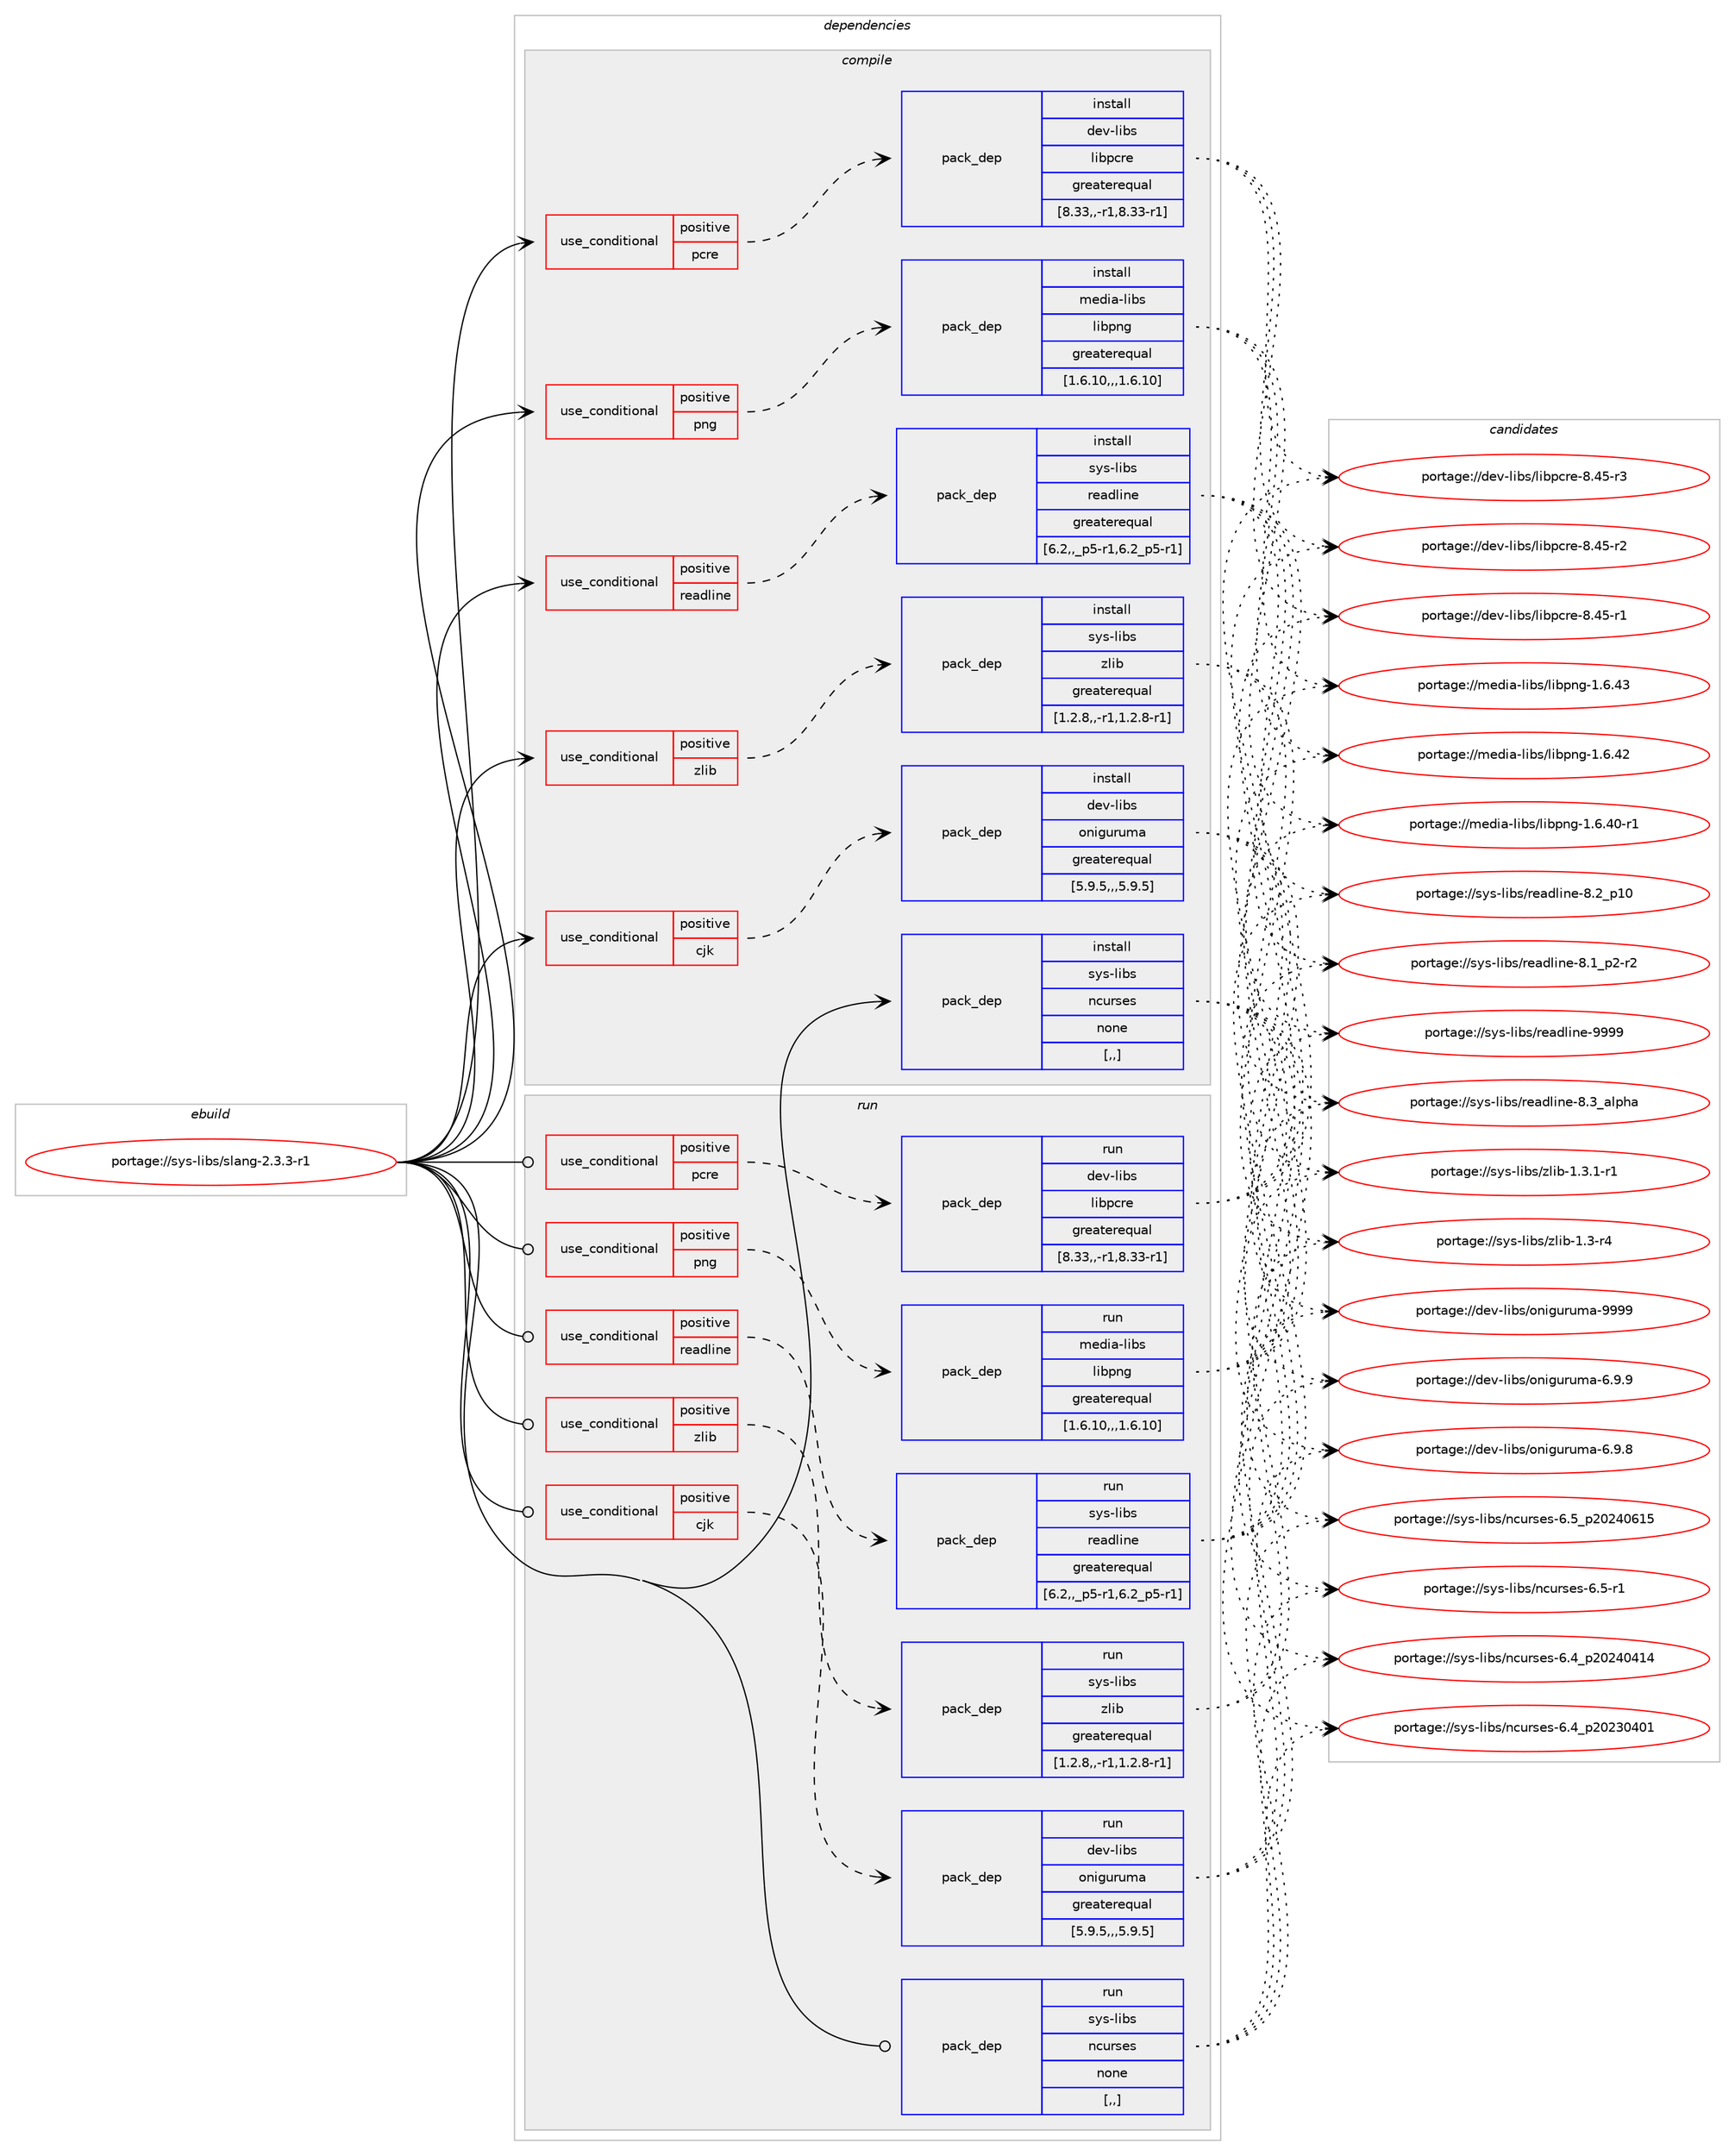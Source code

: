 digraph prolog {

# *************
# Graph options
# *************

newrank=true;
concentrate=true;
compound=true;
graph [rankdir=LR,fontname=Helvetica,fontsize=10,ranksep=1.5];#, ranksep=2.5, nodesep=0.2];
edge  [arrowhead=vee];
node  [fontname=Helvetica,fontsize=10];

# **********
# The ebuild
# **********

subgraph cluster_leftcol {
color=gray;
label=<<i>ebuild</i>>;
id [label="portage://sys-libs/slang-2.3.3-r1", color=red, width=4, href="../sys-libs/slang-2.3.3-r1.svg"];
}

# ****************
# The dependencies
# ****************

subgraph cluster_midcol {
color=gray;
label=<<i>dependencies</i>>;
subgraph cluster_compile {
fillcolor="#eeeeee";
style=filled;
label=<<i>compile</i>>;
subgraph cond117983 {
dependency442176 [label=<<TABLE BORDER="0" CELLBORDER="1" CELLSPACING="0" CELLPADDING="4"><TR><TD ROWSPAN="3" CELLPADDING="10">use_conditional</TD></TR><TR><TD>positive</TD></TR><TR><TD>cjk</TD></TR></TABLE>>, shape=none, color=red];
subgraph pack321195 {
dependency442177 [label=<<TABLE BORDER="0" CELLBORDER="1" CELLSPACING="0" CELLPADDING="4" WIDTH="220"><TR><TD ROWSPAN="6" CELLPADDING="30">pack_dep</TD></TR><TR><TD WIDTH="110">install</TD></TR><TR><TD>dev-libs</TD></TR><TR><TD>oniguruma</TD></TR><TR><TD>greaterequal</TD></TR><TR><TD>[5.9.5,,,5.9.5]</TD></TR></TABLE>>, shape=none, color=blue];
}
dependency442176:e -> dependency442177:w [weight=20,style="dashed",arrowhead="vee"];
}
id:e -> dependency442176:w [weight=20,style="solid",arrowhead="vee"];
subgraph cond117984 {
dependency442178 [label=<<TABLE BORDER="0" CELLBORDER="1" CELLSPACING="0" CELLPADDING="4"><TR><TD ROWSPAN="3" CELLPADDING="10">use_conditional</TD></TR><TR><TD>positive</TD></TR><TR><TD>pcre</TD></TR></TABLE>>, shape=none, color=red];
subgraph pack321196 {
dependency442179 [label=<<TABLE BORDER="0" CELLBORDER="1" CELLSPACING="0" CELLPADDING="4" WIDTH="220"><TR><TD ROWSPAN="6" CELLPADDING="30">pack_dep</TD></TR><TR><TD WIDTH="110">install</TD></TR><TR><TD>dev-libs</TD></TR><TR><TD>libpcre</TD></TR><TR><TD>greaterequal</TD></TR><TR><TD>[8.33,,-r1,8.33-r1]</TD></TR></TABLE>>, shape=none, color=blue];
}
dependency442178:e -> dependency442179:w [weight=20,style="dashed",arrowhead="vee"];
}
id:e -> dependency442178:w [weight=20,style="solid",arrowhead="vee"];
subgraph cond117985 {
dependency442180 [label=<<TABLE BORDER="0" CELLBORDER="1" CELLSPACING="0" CELLPADDING="4"><TR><TD ROWSPAN="3" CELLPADDING="10">use_conditional</TD></TR><TR><TD>positive</TD></TR><TR><TD>png</TD></TR></TABLE>>, shape=none, color=red];
subgraph pack321197 {
dependency442181 [label=<<TABLE BORDER="0" CELLBORDER="1" CELLSPACING="0" CELLPADDING="4" WIDTH="220"><TR><TD ROWSPAN="6" CELLPADDING="30">pack_dep</TD></TR><TR><TD WIDTH="110">install</TD></TR><TR><TD>media-libs</TD></TR><TR><TD>libpng</TD></TR><TR><TD>greaterequal</TD></TR><TR><TD>[1.6.10,,,1.6.10]</TD></TR></TABLE>>, shape=none, color=blue];
}
dependency442180:e -> dependency442181:w [weight=20,style="dashed",arrowhead="vee"];
}
id:e -> dependency442180:w [weight=20,style="solid",arrowhead="vee"];
subgraph cond117986 {
dependency442182 [label=<<TABLE BORDER="0" CELLBORDER="1" CELLSPACING="0" CELLPADDING="4"><TR><TD ROWSPAN="3" CELLPADDING="10">use_conditional</TD></TR><TR><TD>positive</TD></TR><TR><TD>readline</TD></TR></TABLE>>, shape=none, color=red];
subgraph pack321198 {
dependency442183 [label=<<TABLE BORDER="0" CELLBORDER="1" CELLSPACING="0" CELLPADDING="4" WIDTH="220"><TR><TD ROWSPAN="6" CELLPADDING="30">pack_dep</TD></TR><TR><TD WIDTH="110">install</TD></TR><TR><TD>sys-libs</TD></TR><TR><TD>readline</TD></TR><TR><TD>greaterequal</TD></TR><TR><TD>[6.2,,_p5-r1,6.2_p5-r1]</TD></TR></TABLE>>, shape=none, color=blue];
}
dependency442182:e -> dependency442183:w [weight=20,style="dashed",arrowhead="vee"];
}
id:e -> dependency442182:w [weight=20,style="solid",arrowhead="vee"];
subgraph cond117987 {
dependency442184 [label=<<TABLE BORDER="0" CELLBORDER="1" CELLSPACING="0" CELLPADDING="4"><TR><TD ROWSPAN="3" CELLPADDING="10">use_conditional</TD></TR><TR><TD>positive</TD></TR><TR><TD>zlib</TD></TR></TABLE>>, shape=none, color=red];
subgraph pack321199 {
dependency442185 [label=<<TABLE BORDER="0" CELLBORDER="1" CELLSPACING="0" CELLPADDING="4" WIDTH="220"><TR><TD ROWSPAN="6" CELLPADDING="30">pack_dep</TD></TR><TR><TD WIDTH="110">install</TD></TR><TR><TD>sys-libs</TD></TR><TR><TD>zlib</TD></TR><TR><TD>greaterequal</TD></TR><TR><TD>[1.2.8,,-r1,1.2.8-r1]</TD></TR></TABLE>>, shape=none, color=blue];
}
dependency442184:e -> dependency442185:w [weight=20,style="dashed",arrowhead="vee"];
}
id:e -> dependency442184:w [weight=20,style="solid",arrowhead="vee"];
subgraph pack321200 {
dependency442186 [label=<<TABLE BORDER="0" CELLBORDER="1" CELLSPACING="0" CELLPADDING="4" WIDTH="220"><TR><TD ROWSPAN="6" CELLPADDING="30">pack_dep</TD></TR><TR><TD WIDTH="110">install</TD></TR><TR><TD>sys-libs</TD></TR><TR><TD>ncurses</TD></TR><TR><TD>none</TD></TR><TR><TD>[,,]</TD></TR></TABLE>>, shape=none, color=blue];
}
id:e -> dependency442186:w [weight=20,style="solid",arrowhead="vee"];
}
subgraph cluster_compileandrun {
fillcolor="#eeeeee";
style=filled;
label=<<i>compile and run</i>>;
}
subgraph cluster_run {
fillcolor="#eeeeee";
style=filled;
label=<<i>run</i>>;
subgraph cond117988 {
dependency442187 [label=<<TABLE BORDER="0" CELLBORDER="1" CELLSPACING="0" CELLPADDING="4"><TR><TD ROWSPAN="3" CELLPADDING="10">use_conditional</TD></TR><TR><TD>positive</TD></TR><TR><TD>cjk</TD></TR></TABLE>>, shape=none, color=red];
subgraph pack321201 {
dependency442188 [label=<<TABLE BORDER="0" CELLBORDER="1" CELLSPACING="0" CELLPADDING="4" WIDTH="220"><TR><TD ROWSPAN="6" CELLPADDING="30">pack_dep</TD></TR><TR><TD WIDTH="110">run</TD></TR><TR><TD>dev-libs</TD></TR><TR><TD>oniguruma</TD></TR><TR><TD>greaterequal</TD></TR><TR><TD>[5.9.5,,,5.9.5]</TD></TR></TABLE>>, shape=none, color=blue];
}
dependency442187:e -> dependency442188:w [weight=20,style="dashed",arrowhead="vee"];
}
id:e -> dependency442187:w [weight=20,style="solid",arrowhead="odot"];
subgraph cond117989 {
dependency442189 [label=<<TABLE BORDER="0" CELLBORDER="1" CELLSPACING="0" CELLPADDING="4"><TR><TD ROWSPAN="3" CELLPADDING="10">use_conditional</TD></TR><TR><TD>positive</TD></TR><TR><TD>pcre</TD></TR></TABLE>>, shape=none, color=red];
subgraph pack321202 {
dependency442190 [label=<<TABLE BORDER="0" CELLBORDER="1" CELLSPACING="0" CELLPADDING="4" WIDTH="220"><TR><TD ROWSPAN="6" CELLPADDING="30">pack_dep</TD></TR><TR><TD WIDTH="110">run</TD></TR><TR><TD>dev-libs</TD></TR><TR><TD>libpcre</TD></TR><TR><TD>greaterequal</TD></TR><TR><TD>[8.33,,-r1,8.33-r1]</TD></TR></TABLE>>, shape=none, color=blue];
}
dependency442189:e -> dependency442190:w [weight=20,style="dashed",arrowhead="vee"];
}
id:e -> dependency442189:w [weight=20,style="solid",arrowhead="odot"];
subgraph cond117990 {
dependency442191 [label=<<TABLE BORDER="0" CELLBORDER="1" CELLSPACING="0" CELLPADDING="4"><TR><TD ROWSPAN="3" CELLPADDING="10">use_conditional</TD></TR><TR><TD>positive</TD></TR><TR><TD>png</TD></TR></TABLE>>, shape=none, color=red];
subgraph pack321203 {
dependency442192 [label=<<TABLE BORDER="0" CELLBORDER="1" CELLSPACING="0" CELLPADDING="4" WIDTH="220"><TR><TD ROWSPAN="6" CELLPADDING="30">pack_dep</TD></TR><TR><TD WIDTH="110">run</TD></TR><TR><TD>media-libs</TD></TR><TR><TD>libpng</TD></TR><TR><TD>greaterequal</TD></TR><TR><TD>[1.6.10,,,1.6.10]</TD></TR></TABLE>>, shape=none, color=blue];
}
dependency442191:e -> dependency442192:w [weight=20,style="dashed",arrowhead="vee"];
}
id:e -> dependency442191:w [weight=20,style="solid",arrowhead="odot"];
subgraph cond117991 {
dependency442193 [label=<<TABLE BORDER="0" CELLBORDER="1" CELLSPACING="0" CELLPADDING="4"><TR><TD ROWSPAN="3" CELLPADDING="10">use_conditional</TD></TR><TR><TD>positive</TD></TR><TR><TD>readline</TD></TR></TABLE>>, shape=none, color=red];
subgraph pack321204 {
dependency442194 [label=<<TABLE BORDER="0" CELLBORDER="1" CELLSPACING="0" CELLPADDING="4" WIDTH="220"><TR><TD ROWSPAN="6" CELLPADDING="30">pack_dep</TD></TR><TR><TD WIDTH="110">run</TD></TR><TR><TD>sys-libs</TD></TR><TR><TD>readline</TD></TR><TR><TD>greaterequal</TD></TR><TR><TD>[6.2,,_p5-r1,6.2_p5-r1]</TD></TR></TABLE>>, shape=none, color=blue];
}
dependency442193:e -> dependency442194:w [weight=20,style="dashed",arrowhead="vee"];
}
id:e -> dependency442193:w [weight=20,style="solid",arrowhead="odot"];
subgraph cond117992 {
dependency442195 [label=<<TABLE BORDER="0" CELLBORDER="1" CELLSPACING="0" CELLPADDING="4"><TR><TD ROWSPAN="3" CELLPADDING="10">use_conditional</TD></TR><TR><TD>positive</TD></TR><TR><TD>zlib</TD></TR></TABLE>>, shape=none, color=red];
subgraph pack321205 {
dependency442196 [label=<<TABLE BORDER="0" CELLBORDER="1" CELLSPACING="0" CELLPADDING="4" WIDTH="220"><TR><TD ROWSPAN="6" CELLPADDING="30">pack_dep</TD></TR><TR><TD WIDTH="110">run</TD></TR><TR><TD>sys-libs</TD></TR><TR><TD>zlib</TD></TR><TR><TD>greaterequal</TD></TR><TR><TD>[1.2.8,,-r1,1.2.8-r1]</TD></TR></TABLE>>, shape=none, color=blue];
}
dependency442195:e -> dependency442196:w [weight=20,style="dashed",arrowhead="vee"];
}
id:e -> dependency442195:w [weight=20,style="solid",arrowhead="odot"];
subgraph pack321206 {
dependency442197 [label=<<TABLE BORDER="0" CELLBORDER="1" CELLSPACING="0" CELLPADDING="4" WIDTH="220"><TR><TD ROWSPAN="6" CELLPADDING="30">pack_dep</TD></TR><TR><TD WIDTH="110">run</TD></TR><TR><TD>sys-libs</TD></TR><TR><TD>ncurses</TD></TR><TR><TD>none</TD></TR><TR><TD>[,,]</TD></TR></TABLE>>, shape=none, color=blue];
}
id:e -> dependency442197:w [weight=20,style="solid",arrowhead="odot"];
}
}

# **************
# The candidates
# **************

subgraph cluster_choices {
rank=same;
color=gray;
label=<<i>candidates</i>>;

subgraph choice321195 {
color=black;
nodesep=1;
choice100101118451081059811547111110105103117114117109974557575757 [label="portage://dev-libs/oniguruma-9999", color=red, width=4,href="../dev-libs/oniguruma-9999.svg"];
choice10010111845108105981154711111010510311711411710997455446574657 [label="portage://dev-libs/oniguruma-6.9.9", color=red, width=4,href="../dev-libs/oniguruma-6.9.9.svg"];
choice10010111845108105981154711111010510311711411710997455446574656 [label="portage://dev-libs/oniguruma-6.9.8", color=red, width=4,href="../dev-libs/oniguruma-6.9.8.svg"];
dependency442177:e -> choice100101118451081059811547111110105103117114117109974557575757:w [style=dotted,weight="100"];
dependency442177:e -> choice10010111845108105981154711111010510311711411710997455446574657:w [style=dotted,weight="100"];
dependency442177:e -> choice10010111845108105981154711111010510311711411710997455446574656:w [style=dotted,weight="100"];
}
subgraph choice321196 {
color=black;
nodesep=1;
choice100101118451081059811547108105981129911410145564652534511451 [label="portage://dev-libs/libpcre-8.45-r3", color=red, width=4,href="../dev-libs/libpcre-8.45-r3.svg"];
choice100101118451081059811547108105981129911410145564652534511450 [label="portage://dev-libs/libpcre-8.45-r2", color=red, width=4,href="../dev-libs/libpcre-8.45-r2.svg"];
choice100101118451081059811547108105981129911410145564652534511449 [label="portage://dev-libs/libpcre-8.45-r1", color=red, width=4,href="../dev-libs/libpcre-8.45-r1.svg"];
dependency442179:e -> choice100101118451081059811547108105981129911410145564652534511451:w [style=dotted,weight="100"];
dependency442179:e -> choice100101118451081059811547108105981129911410145564652534511450:w [style=dotted,weight="100"];
dependency442179:e -> choice100101118451081059811547108105981129911410145564652534511449:w [style=dotted,weight="100"];
}
subgraph choice321197 {
color=black;
nodesep=1;
choice109101100105974510810598115471081059811211010345494654465251 [label="portage://media-libs/libpng-1.6.43", color=red, width=4,href="../media-libs/libpng-1.6.43.svg"];
choice109101100105974510810598115471081059811211010345494654465250 [label="portage://media-libs/libpng-1.6.42", color=red, width=4,href="../media-libs/libpng-1.6.42.svg"];
choice1091011001059745108105981154710810598112110103454946544652484511449 [label="portage://media-libs/libpng-1.6.40-r1", color=red, width=4,href="../media-libs/libpng-1.6.40-r1.svg"];
dependency442181:e -> choice109101100105974510810598115471081059811211010345494654465251:w [style=dotted,weight="100"];
dependency442181:e -> choice109101100105974510810598115471081059811211010345494654465250:w [style=dotted,weight="100"];
dependency442181:e -> choice1091011001059745108105981154710810598112110103454946544652484511449:w [style=dotted,weight="100"];
}
subgraph choice321198 {
color=black;
nodesep=1;
choice115121115451081059811547114101971001081051101014557575757 [label="portage://sys-libs/readline-9999", color=red, width=4,href="../sys-libs/readline-9999.svg"];
choice1151211154510810598115471141019710010810511010145564651959710811210497 [label="portage://sys-libs/readline-8.3_alpha", color=red, width=4,href="../sys-libs/readline-8.3_alpha.svg"];
choice1151211154510810598115471141019710010810511010145564650951124948 [label="portage://sys-libs/readline-8.2_p10", color=red, width=4,href="../sys-libs/readline-8.2_p10.svg"];
choice115121115451081059811547114101971001081051101014556464995112504511450 [label="portage://sys-libs/readline-8.1_p2-r2", color=red, width=4,href="../sys-libs/readline-8.1_p2-r2.svg"];
dependency442183:e -> choice115121115451081059811547114101971001081051101014557575757:w [style=dotted,weight="100"];
dependency442183:e -> choice1151211154510810598115471141019710010810511010145564651959710811210497:w [style=dotted,weight="100"];
dependency442183:e -> choice1151211154510810598115471141019710010810511010145564650951124948:w [style=dotted,weight="100"];
dependency442183:e -> choice115121115451081059811547114101971001081051101014556464995112504511450:w [style=dotted,weight="100"];
}
subgraph choice321199 {
color=black;
nodesep=1;
choice115121115451081059811547122108105984549465146494511449 [label="portage://sys-libs/zlib-1.3.1-r1", color=red, width=4,href="../sys-libs/zlib-1.3.1-r1.svg"];
choice11512111545108105981154712210810598454946514511452 [label="portage://sys-libs/zlib-1.3-r4", color=red, width=4,href="../sys-libs/zlib-1.3-r4.svg"];
dependency442185:e -> choice115121115451081059811547122108105984549465146494511449:w [style=dotted,weight="100"];
dependency442185:e -> choice11512111545108105981154712210810598454946514511452:w [style=dotted,weight="100"];
}
subgraph choice321200 {
color=black;
nodesep=1;
choice1151211154510810598115471109911711411510111545544653951125048505248544953 [label="portage://sys-libs/ncurses-6.5_p20240615", color=red, width=4,href="../sys-libs/ncurses-6.5_p20240615.svg"];
choice11512111545108105981154711099117114115101115455446534511449 [label="portage://sys-libs/ncurses-6.5-r1", color=red, width=4,href="../sys-libs/ncurses-6.5-r1.svg"];
choice1151211154510810598115471109911711411510111545544652951125048505248524952 [label="portage://sys-libs/ncurses-6.4_p20240414", color=red, width=4,href="../sys-libs/ncurses-6.4_p20240414.svg"];
choice1151211154510810598115471109911711411510111545544652951125048505148524849 [label="portage://sys-libs/ncurses-6.4_p20230401", color=red, width=4,href="../sys-libs/ncurses-6.4_p20230401.svg"];
dependency442186:e -> choice1151211154510810598115471109911711411510111545544653951125048505248544953:w [style=dotted,weight="100"];
dependency442186:e -> choice11512111545108105981154711099117114115101115455446534511449:w [style=dotted,weight="100"];
dependency442186:e -> choice1151211154510810598115471109911711411510111545544652951125048505248524952:w [style=dotted,weight="100"];
dependency442186:e -> choice1151211154510810598115471109911711411510111545544652951125048505148524849:w [style=dotted,weight="100"];
}
subgraph choice321201 {
color=black;
nodesep=1;
choice100101118451081059811547111110105103117114117109974557575757 [label="portage://dev-libs/oniguruma-9999", color=red, width=4,href="../dev-libs/oniguruma-9999.svg"];
choice10010111845108105981154711111010510311711411710997455446574657 [label="portage://dev-libs/oniguruma-6.9.9", color=red, width=4,href="../dev-libs/oniguruma-6.9.9.svg"];
choice10010111845108105981154711111010510311711411710997455446574656 [label="portage://dev-libs/oniguruma-6.9.8", color=red, width=4,href="../dev-libs/oniguruma-6.9.8.svg"];
dependency442188:e -> choice100101118451081059811547111110105103117114117109974557575757:w [style=dotted,weight="100"];
dependency442188:e -> choice10010111845108105981154711111010510311711411710997455446574657:w [style=dotted,weight="100"];
dependency442188:e -> choice10010111845108105981154711111010510311711411710997455446574656:w [style=dotted,weight="100"];
}
subgraph choice321202 {
color=black;
nodesep=1;
choice100101118451081059811547108105981129911410145564652534511451 [label="portage://dev-libs/libpcre-8.45-r3", color=red, width=4,href="../dev-libs/libpcre-8.45-r3.svg"];
choice100101118451081059811547108105981129911410145564652534511450 [label="portage://dev-libs/libpcre-8.45-r2", color=red, width=4,href="../dev-libs/libpcre-8.45-r2.svg"];
choice100101118451081059811547108105981129911410145564652534511449 [label="portage://dev-libs/libpcre-8.45-r1", color=red, width=4,href="../dev-libs/libpcre-8.45-r1.svg"];
dependency442190:e -> choice100101118451081059811547108105981129911410145564652534511451:w [style=dotted,weight="100"];
dependency442190:e -> choice100101118451081059811547108105981129911410145564652534511450:w [style=dotted,weight="100"];
dependency442190:e -> choice100101118451081059811547108105981129911410145564652534511449:w [style=dotted,weight="100"];
}
subgraph choice321203 {
color=black;
nodesep=1;
choice109101100105974510810598115471081059811211010345494654465251 [label="portage://media-libs/libpng-1.6.43", color=red, width=4,href="../media-libs/libpng-1.6.43.svg"];
choice109101100105974510810598115471081059811211010345494654465250 [label="portage://media-libs/libpng-1.6.42", color=red, width=4,href="../media-libs/libpng-1.6.42.svg"];
choice1091011001059745108105981154710810598112110103454946544652484511449 [label="portage://media-libs/libpng-1.6.40-r1", color=red, width=4,href="../media-libs/libpng-1.6.40-r1.svg"];
dependency442192:e -> choice109101100105974510810598115471081059811211010345494654465251:w [style=dotted,weight="100"];
dependency442192:e -> choice109101100105974510810598115471081059811211010345494654465250:w [style=dotted,weight="100"];
dependency442192:e -> choice1091011001059745108105981154710810598112110103454946544652484511449:w [style=dotted,weight="100"];
}
subgraph choice321204 {
color=black;
nodesep=1;
choice115121115451081059811547114101971001081051101014557575757 [label="portage://sys-libs/readline-9999", color=red, width=4,href="../sys-libs/readline-9999.svg"];
choice1151211154510810598115471141019710010810511010145564651959710811210497 [label="portage://sys-libs/readline-8.3_alpha", color=red, width=4,href="../sys-libs/readline-8.3_alpha.svg"];
choice1151211154510810598115471141019710010810511010145564650951124948 [label="portage://sys-libs/readline-8.2_p10", color=red, width=4,href="../sys-libs/readline-8.2_p10.svg"];
choice115121115451081059811547114101971001081051101014556464995112504511450 [label="portage://sys-libs/readline-8.1_p2-r2", color=red, width=4,href="../sys-libs/readline-8.1_p2-r2.svg"];
dependency442194:e -> choice115121115451081059811547114101971001081051101014557575757:w [style=dotted,weight="100"];
dependency442194:e -> choice1151211154510810598115471141019710010810511010145564651959710811210497:w [style=dotted,weight="100"];
dependency442194:e -> choice1151211154510810598115471141019710010810511010145564650951124948:w [style=dotted,weight="100"];
dependency442194:e -> choice115121115451081059811547114101971001081051101014556464995112504511450:w [style=dotted,weight="100"];
}
subgraph choice321205 {
color=black;
nodesep=1;
choice115121115451081059811547122108105984549465146494511449 [label="portage://sys-libs/zlib-1.3.1-r1", color=red, width=4,href="../sys-libs/zlib-1.3.1-r1.svg"];
choice11512111545108105981154712210810598454946514511452 [label="portage://sys-libs/zlib-1.3-r4", color=red, width=4,href="../sys-libs/zlib-1.3-r4.svg"];
dependency442196:e -> choice115121115451081059811547122108105984549465146494511449:w [style=dotted,weight="100"];
dependency442196:e -> choice11512111545108105981154712210810598454946514511452:w [style=dotted,weight="100"];
}
subgraph choice321206 {
color=black;
nodesep=1;
choice1151211154510810598115471109911711411510111545544653951125048505248544953 [label="portage://sys-libs/ncurses-6.5_p20240615", color=red, width=4,href="../sys-libs/ncurses-6.5_p20240615.svg"];
choice11512111545108105981154711099117114115101115455446534511449 [label="portage://sys-libs/ncurses-6.5-r1", color=red, width=4,href="../sys-libs/ncurses-6.5-r1.svg"];
choice1151211154510810598115471109911711411510111545544652951125048505248524952 [label="portage://sys-libs/ncurses-6.4_p20240414", color=red, width=4,href="../sys-libs/ncurses-6.4_p20240414.svg"];
choice1151211154510810598115471109911711411510111545544652951125048505148524849 [label="portage://sys-libs/ncurses-6.4_p20230401", color=red, width=4,href="../sys-libs/ncurses-6.4_p20230401.svg"];
dependency442197:e -> choice1151211154510810598115471109911711411510111545544653951125048505248544953:w [style=dotted,weight="100"];
dependency442197:e -> choice11512111545108105981154711099117114115101115455446534511449:w [style=dotted,weight="100"];
dependency442197:e -> choice1151211154510810598115471109911711411510111545544652951125048505248524952:w [style=dotted,weight="100"];
dependency442197:e -> choice1151211154510810598115471109911711411510111545544652951125048505148524849:w [style=dotted,weight="100"];
}
}

}
